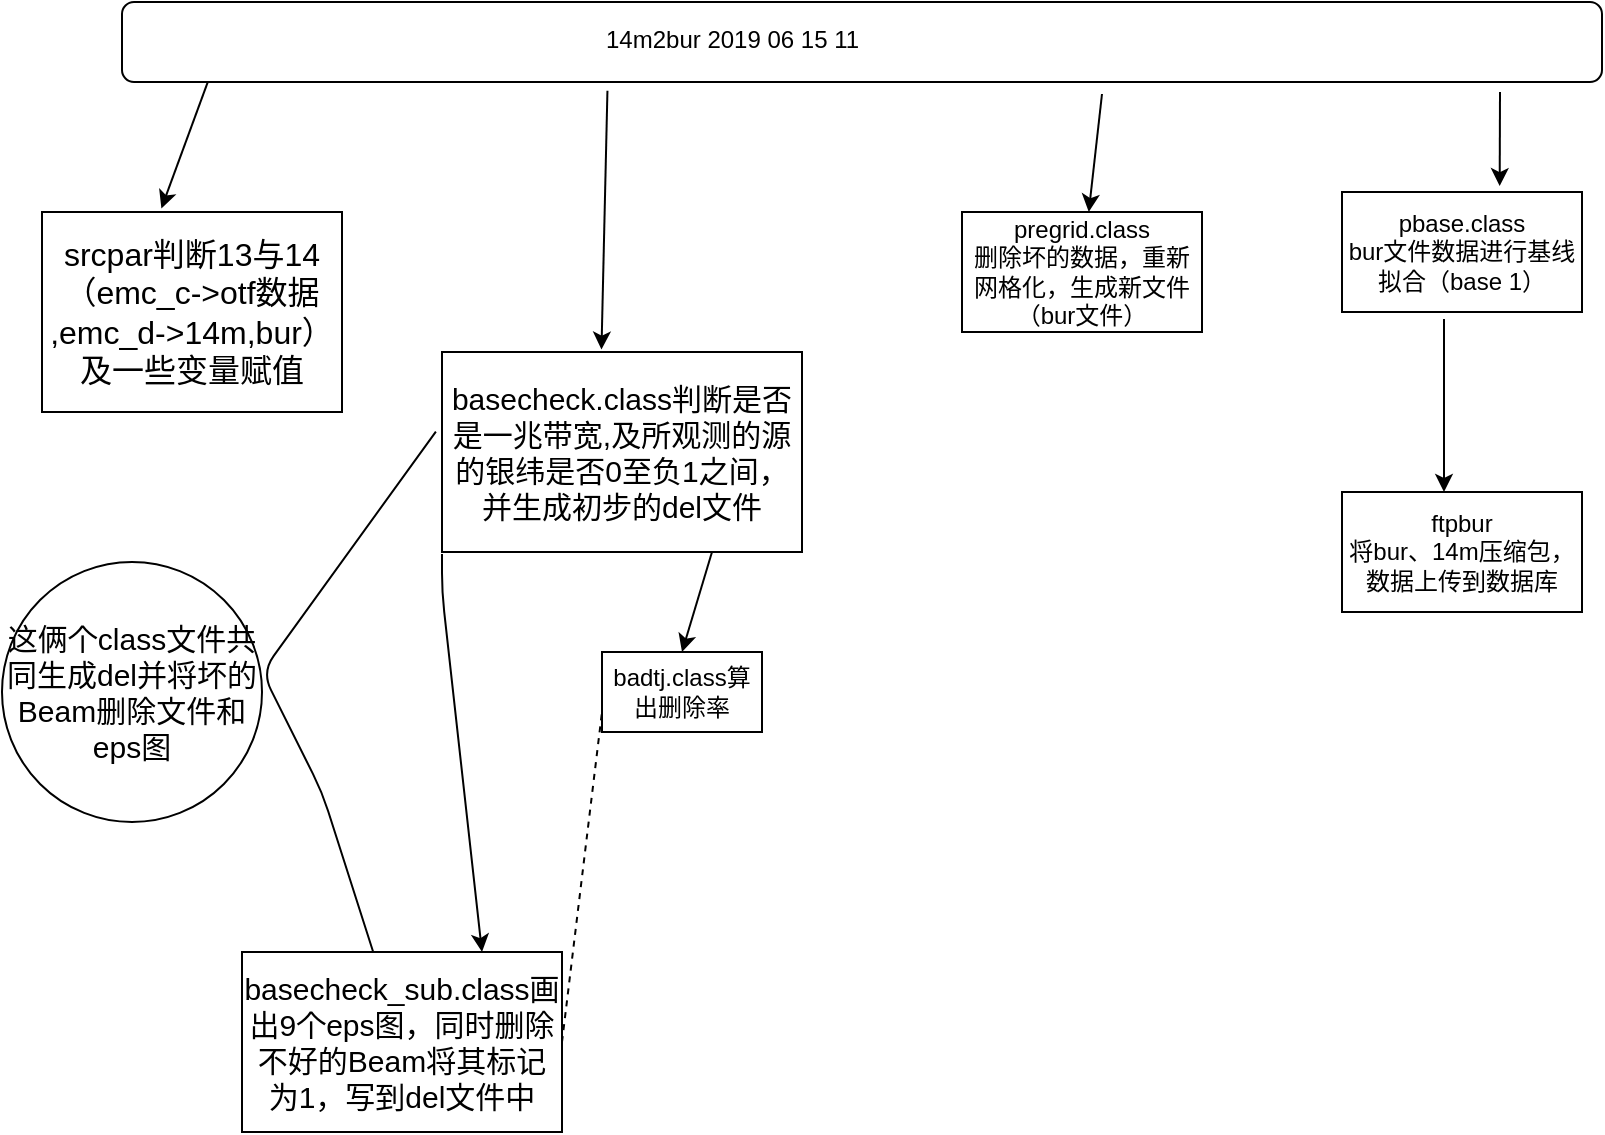 <mxfile version="12.8.2" type="github">
  <diagram id="7ypAmgLhwxIj_IhabiQf" name="ç¬¬ 1 é¡µ">
    <mxGraphModel dx="838" dy="481" grid="1" gridSize="10" guides="1" tooltips="1" connect="1" arrows="1" fold="1" page="1" pageScale="1" pageWidth="827" pageHeight="1169" math="0" shadow="0">
      <root>
        <mxCell id="0" />
        <mxCell id="1" parent="0" />
        <mxCell id="9yLlcKNQQFqDJGaCqLJ5-2" value="" style="rounded=1;whiteSpace=wrap;html=1;" parent="1" vertex="1">
          <mxGeometry x="60" y="5" width="740" height="40" as="geometry" />
        </mxCell>
        <mxCell id="9yLlcKNQQFqDJGaCqLJ5-3" value="14m2bur 2019 06 15 11" style="text;html=1;" parent="1" vertex="1">
          <mxGeometry x="300" y="10" width="150" height="30" as="geometry" />
        </mxCell>
        <mxCell id="9yLlcKNQQFqDJGaCqLJ5-11" value="&lt;span&gt;&lt;font style=&quot;font-size: 16px&quot;&gt;srcpar判断13与14（emc_c-&amp;gt;otf数据 ,emc_d-&amp;gt;14m,bur）及一些变量赋值&lt;/font&gt;&lt;/span&gt;" style="rounded=0;whiteSpace=wrap;html=1;" parent="1" vertex="1">
          <mxGeometry x="20" y="110" width="150" height="100" as="geometry" />
        </mxCell>
        <mxCell id="9yLlcKNQQFqDJGaCqLJ5-12" value="&lt;font style=&quot;font-size: 15px&quot;&gt;basecheck.class判断是否是一兆带宽,及所观测的源的银纬是否0至负1之间，并生成初步的del文件&lt;/font&gt;" style="rounded=0;whiteSpace=wrap;html=1;" parent="1" vertex="1">
          <mxGeometry x="220" y="180" width="180" height="100" as="geometry" />
        </mxCell>
        <mxCell id="9yLlcKNQQFqDJGaCqLJ5-15" value="&lt;font style=&quot;font-size: 15px&quot;&gt;basecheck_sub.class画出9个eps图，同时删除不好的Beam将其标记为1，写到del文件中&lt;/font&gt;" style="rounded=0;whiteSpace=wrap;html=1;" parent="1" vertex="1">
          <mxGeometry x="120" y="480" width="160" height="90" as="geometry" />
        </mxCell>
        <mxCell id="9yLlcKNQQFqDJGaCqLJ5-30" value="" style="endArrow=classic;html=1;entryX=0.75;entryY=0;entryDx=0;entryDy=0;" parent="1" target="9yLlcKNQQFqDJGaCqLJ5-15" edge="1">
          <mxGeometry width="50" height="50" relative="1" as="geometry">
            <mxPoint x="220" y="281" as="sourcePoint" />
            <mxPoint x="296.5" y="330" as="targetPoint" />
            <Array as="points">
              <mxPoint x="220" y="281" />
              <mxPoint x="220" y="300" />
            </Array>
          </mxGeometry>
        </mxCell>
        <mxCell id="9yLlcKNQQFqDJGaCqLJ5-31" value="" style="endArrow=classic;html=1;exitX=0.75;exitY=1;exitDx=0;exitDy=0;entryX=0.5;entryY=0;entryDx=0;entryDy=0;" parent="1" source="9yLlcKNQQFqDJGaCqLJ5-12" edge="1" target="9yLlcKNQQFqDJGaCqLJ5-32">
          <mxGeometry width="50" height="50" relative="1" as="geometry">
            <mxPoint x="350" y="190" as="sourcePoint" />
            <mxPoint x="320" y="330" as="targetPoint" />
          </mxGeometry>
        </mxCell>
        <mxCell id="9yLlcKNQQFqDJGaCqLJ5-32" value="badtj.class算出删除率" style="rounded=0;whiteSpace=wrap;html=1;" parent="1" vertex="1">
          <mxGeometry x="300" y="330" width="80" height="40" as="geometry" />
        </mxCell>
        <mxCell id="9yLlcKNQQFqDJGaCqLJ5-33" value="" style="endArrow=classic;html=1;" parent="1" target="9yLlcKNQQFqDJGaCqLJ5-34" edge="1">
          <mxGeometry width="50" height="50" relative="1" as="geometry">
            <mxPoint x="550" y="51" as="sourcePoint" />
            <mxPoint x="380" y="110" as="targetPoint" />
            <Array as="points" />
          </mxGeometry>
        </mxCell>
        <mxCell id="9yLlcKNQQFqDJGaCqLJ5-34" value="pregrid.class&lt;br&gt;删除坏的数据，重新网格化，生成新文件（bur文件）" style="rounded=0;whiteSpace=wrap;html=1;" parent="1" vertex="1">
          <mxGeometry x="480" y="110" width="120" height="60" as="geometry" />
        </mxCell>
        <mxCell id="9yLlcKNQQFqDJGaCqLJ5-35" value="" style="endArrow=none;dashed=1;html=1;exitX=1;exitY=0.5;exitDx=0;exitDy=0;" parent="1" source="9yLlcKNQQFqDJGaCqLJ5-15" edge="1">
          <mxGeometry width="50" height="50" relative="1" as="geometry">
            <mxPoint x="340" y="410" as="sourcePoint" />
            <mxPoint x="300" y="360" as="targetPoint" />
          </mxGeometry>
        </mxCell>
        <mxCell id="9yLlcKNQQFqDJGaCqLJ5-36" value="" style="endArrow=classic;html=1;entryX=0.657;entryY=-0.049;entryDx=0;entryDy=0;entryPerimeter=0;" parent="1" target="9yLlcKNQQFqDJGaCqLJ5-37" edge="1">
          <mxGeometry width="50" height="50" relative="1" as="geometry">
            <mxPoint x="749" y="50" as="sourcePoint" />
            <mxPoint x="570" y="90" as="targetPoint" />
          </mxGeometry>
        </mxCell>
        <mxCell id="9yLlcKNQQFqDJGaCqLJ5-37" value="pbase.class&lt;br&gt;bur文件数据进行基线拟合（base 1）" style="rounded=0;whiteSpace=wrap;html=1;" parent="1" vertex="1">
          <mxGeometry x="670" y="100" width="120" height="60" as="geometry" />
        </mxCell>
        <mxCell id="2vq7MfWEiIfVnwJtWB_f-5" value="" style="endArrow=classic;html=1;entryX=0.398;entryY=-0.018;entryDx=0;entryDy=0;entryPerimeter=0;exitX=0.058;exitY=0.998;exitDx=0;exitDy=0;exitPerimeter=0;" parent="1" source="9yLlcKNQQFqDJGaCqLJ5-2" target="9yLlcKNQQFqDJGaCqLJ5-11" edge="1">
          <mxGeometry width="50" height="50" relative="1" as="geometry">
            <mxPoint x="80" y="90" as="sourcePoint" />
            <mxPoint x="130" y="40" as="targetPoint" />
          </mxGeometry>
        </mxCell>
        <mxCell id="9yLlcKNQQFqDJGaCqLJ5-28" value="&lt;font style=&quot;font-size: 15px&quot;&gt;这俩个class文件共同生成del并将坏的Beam删除文件和eps图&lt;/font&gt;" style="ellipse;whiteSpace=wrap;html=1;aspect=fixed;" parent="1" vertex="1">
          <mxGeometry y="285" width="130" height="130" as="geometry" />
        </mxCell>
        <mxCell id="9yLlcKNQQFqDJGaCqLJ5-27" value="" style="endArrow=none;html=1;entryX=-0.017;entryY=0.398;entryDx=0;entryDy=0;entryPerimeter=0;" parent="1" source="9yLlcKNQQFqDJGaCqLJ5-15" target="9yLlcKNQQFqDJGaCqLJ5-12" edge="1">
          <mxGeometry width="50" height="50" relative="1" as="geometry">
            <mxPoint x="150" y="310" as="sourcePoint" />
            <mxPoint x="170" y="240" as="targetPoint" />
            <Array as="points">
              <mxPoint x="160" y="400" />
              <mxPoint x="130" y="340" />
            </Array>
          </mxGeometry>
        </mxCell>
        <mxCell id="isdHAhyAoWoldu2ZTCBN-2" value="" style="endArrow=classic;html=1;exitX=0.328;exitY=1.11;exitDx=0;exitDy=0;entryX=0.443;entryY=-0.012;entryDx=0;entryDy=0;entryPerimeter=0;exitPerimeter=0;" parent="1" source="9yLlcKNQQFqDJGaCqLJ5-2" target="9yLlcKNQQFqDJGaCqLJ5-12" edge="1">
          <mxGeometry width="50" height="50" relative="1" as="geometry">
            <mxPoint x="240" y="140" as="sourcePoint" />
            <mxPoint x="290" y="90" as="targetPoint" />
          </mxGeometry>
        </mxCell>
        <mxCell id="oFxGtpGupHskTmyXtQWo-2" value="" style="endArrow=classic;html=1;exitX=0.425;exitY=1.058;exitDx=0;exitDy=0;exitPerimeter=0;" edge="1" parent="1" source="9yLlcKNQQFqDJGaCqLJ5-37">
          <mxGeometry width="50" height="50" relative="1" as="geometry">
            <mxPoint x="710" y="210" as="sourcePoint" />
            <mxPoint x="721" y="250" as="targetPoint" />
          </mxGeometry>
        </mxCell>
        <mxCell id="oFxGtpGupHskTmyXtQWo-3" value="ftpbur&lt;br&gt;将bur、14m压缩包，数据上传到数据库" style="rounded=0;whiteSpace=wrap;html=1;" vertex="1" parent="1">
          <mxGeometry x="670" y="250" width="120" height="60" as="geometry" />
        </mxCell>
      </root>
    </mxGraphModel>
  </diagram>
</mxfile>
